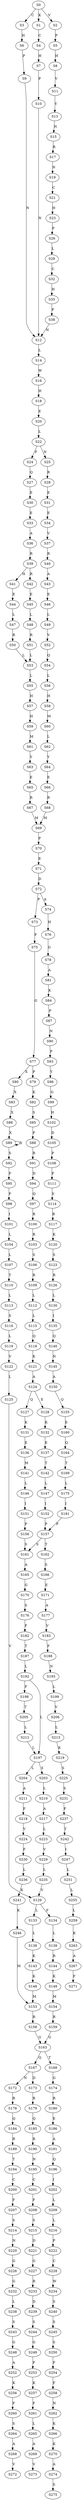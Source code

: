 strict digraph  {
	S0 -> S1 [ label = K ];
	S0 -> S2 [ label = V ];
	S0 -> S3 [ label = C ];
	S1 -> S4 [ label = C ];
	S2 -> S5 [ label = P ];
	S3 -> S6 [ label = H ];
	S4 -> S7 [ label = H ];
	S5 -> S8 [ label = H ];
	S6 -> S9 [ label = P ];
	S7 -> S10 [ label = P ];
	S8 -> S11 [ label = V ];
	S9 -> S12 [ label = N ];
	S10 -> S12 [ label = N ];
	S11 -> S13 [ label = Y ];
	S12 -> S14 [ label = L ];
	S13 -> S15 [ label = N ];
	S14 -> S16 [ label = W ];
	S15 -> S17 [ label = R ];
	S16 -> S18 [ label = H ];
	S17 -> S19 [ label = N ];
	S18 -> S20 [ label = E ];
	S19 -> S21 [ label = C ];
	S20 -> S22 [ label = L ];
	S21 -> S23 [ label = H ];
	S22 -> S24 [ label = F ];
	S22 -> S25 [ label = N ];
	S23 -> S26 [ label = P ];
	S24 -> S27 [ label = Q ];
	S25 -> S28 [ label = R ];
	S26 -> S29 [ label = L ];
	S27 -> S30 [ label = E ];
	S28 -> S31 [ label = E ];
	S29 -> S32 [ label = C ];
	S30 -> S33 [ label = E ];
	S31 -> S34 [ label = E ];
	S32 -> S35 [ label = H ];
	S33 -> S36 [ label = A ];
	S34 -> S37 [ label = V ];
	S35 -> S38 [ label = P ];
	S36 -> S39 [ label = R ];
	S37 -> S40 [ label = R ];
	S38 -> S12 [ label = N ];
	S39 -> S41 [ label = H ];
	S39 -> S42 [ label = R ];
	S40 -> S43 [ label = A ];
	S41 -> S44 [ label = E ];
	S42 -> S45 [ label = E ];
	S43 -> S46 [ label = E ];
	S44 -> S47 [ label = L ];
	S45 -> S48 [ label = L ];
	S46 -> S49 [ label = L ];
	S47 -> S50 [ label = R ];
	S48 -> S51 [ label = R ];
	S49 -> S52 [ label = V ];
	S50 -> S53 [ label = L ];
	S51 -> S53 [ label = L ];
	S52 -> S54 [ label = Q ];
	S53 -> S55 [ label = L ];
	S54 -> S56 [ label = L ];
	S55 -> S57 [ label = H ];
	S56 -> S58 [ label = H ];
	S57 -> S59 [ label = H ];
	S58 -> S60 [ label = M ];
	S59 -> S61 [ label = M ];
	S60 -> S62 [ label = L ];
	S61 -> S63 [ label = Y ];
	S62 -> S64 [ label = Y ];
	S63 -> S65 [ label = E ];
	S64 -> S66 [ label = E ];
	S65 -> S67 [ label = R ];
	S66 -> S68 [ label = R ];
	S67 -> S69 [ label = M ];
	S68 -> S69 [ label = M ];
	S69 -> S70 [ label = P ];
	S70 -> S71 [ label = E ];
	S71 -> S72 [ label = D ];
	S72 -> S73 [ label = P ];
	S72 -> S74 [ label = A ];
	S73 -> S75 [ label = F ];
	S74 -> S76 [ label = H ];
	S75 -> S77 [ label = G ];
	S76 -> S78 [ label = G ];
	S77 -> S79 [ label = P ];
	S77 -> S80 [ label = X ];
	S78 -> S81 [ label = A ];
	S79 -> S82 [ label = K ];
	S80 -> S83 [ label = X ];
	S81 -> S84 [ label = K ];
	S82 -> S85 [ label = S ];
	S83 -> S86 [ label = X ];
	S84 -> S87 [ label = P ];
	S85 -> S88 [ label = P ];
	S86 -> S89 [ label = X ];
	S87 -> S90 [ label = N ];
	S88 -> S91 [ label = R ];
	S89 -> S92 [ label = S ];
	S89 -> S89 [ label = X ];
	S90 -> S93 [ label = P ];
	S91 -> S94 [ label = D ];
	S92 -> S95 [ label = F ];
	S93 -> S96 [ label = Y ];
	S94 -> S97 [ label = Q ];
	S95 -> S98 [ label = F ];
	S96 -> S99 [ label = G ];
	S97 -> S100 [ label = R ];
	S98 -> S101 [ label = I ];
	S99 -> S102 [ label = H ];
	S100 -> S103 [ label = R ];
	S101 -> S104 [ label = L ];
	S102 -> S105 [ label = D ];
	S103 -> S106 [ label = S ];
	S104 -> S107 [ label = L ];
	S105 -> S108 [ label = P ];
	S106 -> S109 [ label = R ];
	S107 -> S110 [ label = T ];
	S108 -> S111 [ label = P ];
	S109 -> S112 [ label = L ];
	S110 -> S113 [ label = L ];
	S111 -> S114 [ label = S ];
	S112 -> S115 [ label = L ];
	S113 -> S116 [ label = S ];
	S114 -> S117 [ label = R ];
	S115 -> S118 [ label = Q ];
	S116 -> S119 [ label = L ];
	S117 -> S120 [ label = K ];
	S118 -> S121 [ label = K ];
	S119 -> S122 [ label = V ];
	S120 -> S123 [ label = S ];
	S121 -> S124 [ label = A ];
	S122 -> S125 [ label = L ];
	S123 -> S126 [ label = R ];
	S124 -> S127 [ label = Q ];
	S124 -> S128 [ label = E ];
	S125 -> S129 [ label = V ];
	S126 -> S130 [ label = L ];
	S127 -> S131 [ label = K ];
	S128 -> S132 [ label = K ];
	S129 -> S133 [ label = L ];
	S129 -> S134 [ label = F ];
	S130 -> S135 [ label = I ];
	S131 -> S136 [ label = E ];
	S132 -> S137 [ label = E ];
	S133 -> S138 [ label = L ];
	S134 -> S139 [ label = L ];
	S135 -> S140 [ label = Q ];
	S136 -> S141 [ label = M ];
	S137 -> S142 [ label = T ];
	S138 -> S143 [ label = K ];
	S139 -> S144 [ label = R ];
	S140 -> S145 [ label = N ];
	S141 -> S146 [ label = L ];
	S142 -> S147 [ label = L ];
	S143 -> S148 [ label = K ];
	S144 -> S149 [ label = K ];
	S145 -> S150 [ label = A ];
	S146 -> S151 [ label = I ];
	S147 -> S152 [ label = I ];
	S148 -> S153 [ label = M ];
	S149 -> S154 [ label = M ];
	S150 -> S155 [ label = Q ];
	S151 -> S156 [ label = P ];
	S152 -> S157 [ label = P ];
	S153 -> S158 [ label = R ];
	S154 -> S159 [ label = R ];
	S155 -> S160 [ label = E ];
	S156 -> S161 [ label = S ];
	S157 -> S162 [ label = T ];
	S157 -> S161 [ label = S ];
	S158 -> S163 [ label = G ];
	S159 -> S163 [ label = G ];
	S160 -> S164 [ label = Q ];
	S161 -> S165 [ label = A ];
	S162 -> S166 [ label = S ];
	S163 -> S167 [ label = Q ];
	S163 -> S168 [ label = T ];
	S164 -> S169 [ label = T ];
	S165 -> S170 [ label = G ];
	S166 -> S171 [ label = E ];
	S167 -> S172 [ label = N ];
	S167 -> S173 [ label = D ];
	S168 -> S174 [ label = G ];
	S169 -> S175 [ label = L ];
	S170 -> S176 [ label = S ];
	S171 -> S177 [ label = A ];
	S172 -> S178 [ label = R ];
	S173 -> S179 [ label = R ];
	S174 -> S180 [ label = R ];
	S175 -> S181 [ label = I ];
	S176 -> S182 [ label = F ];
	S177 -> S183 [ label = V ];
	S178 -> S184 [ label = Q ];
	S179 -> S185 [ label = Q ];
	S180 -> S186 [ label = E ];
	S181 -> S157 [ label = P ];
	S182 -> S187 [ label = T ];
	S183 -> S188 [ label = F ];
	S184 -> S189 [ label = R ];
	S185 -> S190 [ label = R ];
	S186 -> S191 [ label = A ];
	S187 -> S192 [ label = L ];
	S188 -> S193 [ label = N ];
	S189 -> S194 [ label = T ];
	S190 -> S195 [ label = N ];
	S191 -> S196 [ label = Q ];
	S192 -> S197 [ label = L ];
	S192 -> S198 [ label = F ];
	S193 -> S199 [ label = L ];
	S194 -> S200 [ label = C ];
	S195 -> S201 [ label = C ];
	S196 -> S202 [ label = I ];
	S197 -> S203 [ label = S ];
	S197 -> S204 [ label = L ];
	S198 -> S205 [ label = T ];
	S199 -> S206 [ label = V ];
	S200 -> S207 [ label = F ];
	S201 -> S208 [ label = F ];
	S202 -> S209 [ label = L ];
	S203 -> S210 [ label = L ];
	S204 -> S211 [ label = A ];
	S205 -> S212 [ label = L ];
	S206 -> S213 [ label = L ];
	S207 -> S214 [ label = S ];
	S208 -> S215 [ label = S ];
	S209 -> S216 [ label = L ];
	S210 -> S217 [ label = A ];
	S211 -> S218 [ label = F ];
	S212 -> S197 [ label = L ];
	S213 -> S219 [ label = K ];
	S214 -> S220 [ label = N ];
	S215 -> S221 [ label = D ];
	S216 -> S222 [ label = P ];
	S217 -> S223 [ label = L ];
	S218 -> S224 [ label = V ];
	S219 -> S225 [ label = S ];
	S220 -> S226 [ label = G ];
	S221 -> S227 [ label = G ];
	S222 -> S228 [ label = C ];
	S223 -> S229 [ label = V ];
	S224 -> S230 [ label = F ];
	S225 -> S231 [ label = S ];
	S226 -> S232 [ label = G ];
	S227 -> S233 [ label = R ];
	S228 -> S234 [ label = W ];
	S229 -> S235 [ label = L ];
	S230 -> S236 [ label = L ];
	S231 -> S237 [ label = F ];
	S232 -> S238 [ label = L ];
	S233 -> S239 [ label = D ];
	S234 -> S240 [ label = S ];
	S235 -> S129 [ label = V ];
	S236 -> S241 [ label = K ];
	S237 -> S242 [ label = T ];
	S238 -> S243 [ label = S ];
	S239 -> S244 [ label = S ];
	S240 -> S245 [ label = S ];
	S241 -> S246 [ label = K ];
	S242 -> S247 [ label = I ];
	S243 -> S248 [ label = G ];
	S244 -> S249 [ label = G ];
	S245 -> S250 [ label = S ];
	S246 -> S153 [ label = M ];
	S247 -> S251 [ label = L ];
	S248 -> S252 [ label = A ];
	S249 -> S253 [ label = P ];
	S250 -> S254 [ label = F ];
	S251 -> S255 [ label = L ];
	S252 -> S256 [ label = K ];
	S253 -> S257 [ label = K ];
	S254 -> S258 [ label = F ];
	S255 -> S259 [ label = L ];
	S256 -> S260 [ label = F ];
	S257 -> S261 [ label = F ];
	S258 -> S262 [ label = N ];
	S259 -> S263 [ label = K ];
	S260 -> S264 [ label = S ];
	S261 -> S265 [ label = L ];
	S262 -> S266 [ label = K ];
	S263 -> S267 [ label = A ];
	S264 -> S268 [ label = A ];
	S265 -> S269 [ label = A ];
	S266 -> S270 [ label = K ];
	S267 -> S271 [ label = F ];
	S268 -> S272 [ label = V ];
	S269 -> S273 [ label = V ];
	S270 -> S274 [ label = A ];
	S274 -> S275 [ label = S ];
}
